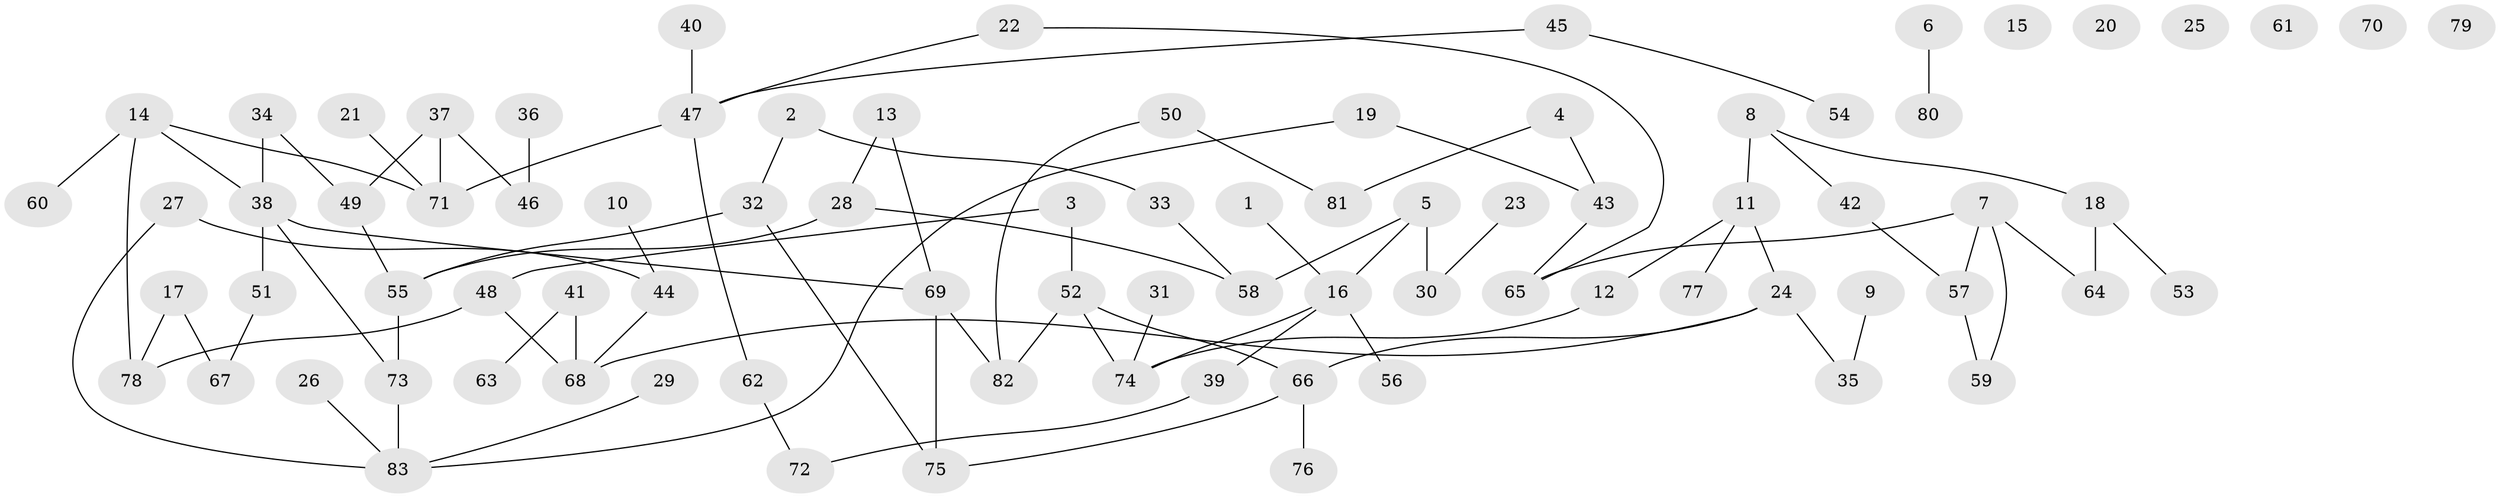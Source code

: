 // coarse degree distribution, {3: 0.16326530612244897, 5: 0.10204081632653061, 7: 0.02040816326530612, 4: 0.10204081632653061, 0: 0.14285714285714285, 1: 0.2857142857142857, 6: 0.04081632653061224, 2: 0.14285714285714285}
// Generated by graph-tools (version 1.1) at 2025/16/03/04/25 18:16:41]
// undirected, 83 vertices, 93 edges
graph export_dot {
graph [start="1"]
  node [color=gray90,style=filled];
  1;
  2;
  3;
  4;
  5;
  6;
  7;
  8;
  9;
  10;
  11;
  12;
  13;
  14;
  15;
  16;
  17;
  18;
  19;
  20;
  21;
  22;
  23;
  24;
  25;
  26;
  27;
  28;
  29;
  30;
  31;
  32;
  33;
  34;
  35;
  36;
  37;
  38;
  39;
  40;
  41;
  42;
  43;
  44;
  45;
  46;
  47;
  48;
  49;
  50;
  51;
  52;
  53;
  54;
  55;
  56;
  57;
  58;
  59;
  60;
  61;
  62;
  63;
  64;
  65;
  66;
  67;
  68;
  69;
  70;
  71;
  72;
  73;
  74;
  75;
  76;
  77;
  78;
  79;
  80;
  81;
  82;
  83;
  1 -- 16;
  2 -- 32;
  2 -- 33;
  3 -- 48;
  3 -- 52;
  4 -- 43;
  4 -- 81;
  5 -- 16;
  5 -- 30;
  5 -- 58;
  6 -- 80;
  7 -- 57;
  7 -- 59;
  7 -- 64;
  7 -- 65;
  8 -- 11;
  8 -- 18;
  8 -- 42;
  9 -- 35;
  10 -- 44;
  11 -- 12;
  11 -- 24;
  11 -- 77;
  12 -- 74;
  13 -- 28;
  13 -- 69;
  14 -- 38;
  14 -- 60;
  14 -- 71;
  14 -- 78;
  16 -- 39;
  16 -- 56;
  16 -- 74;
  17 -- 67;
  17 -- 78;
  18 -- 53;
  18 -- 64;
  19 -- 43;
  19 -- 83;
  21 -- 71;
  22 -- 47;
  22 -- 65;
  23 -- 30;
  24 -- 35;
  24 -- 66;
  24 -- 68;
  26 -- 83;
  27 -- 44;
  27 -- 83;
  28 -- 55;
  28 -- 58;
  29 -- 83;
  31 -- 74;
  32 -- 55;
  32 -- 75;
  33 -- 58;
  34 -- 38;
  34 -- 49;
  36 -- 46;
  37 -- 46;
  37 -- 49;
  37 -- 71;
  38 -- 51;
  38 -- 69;
  38 -- 73;
  39 -- 72;
  40 -- 47;
  41 -- 63;
  41 -- 68;
  42 -- 57;
  43 -- 65;
  44 -- 68;
  45 -- 47;
  45 -- 54;
  47 -- 62;
  47 -- 71;
  48 -- 68;
  48 -- 78;
  49 -- 55;
  50 -- 81;
  50 -- 82;
  51 -- 67;
  52 -- 66;
  52 -- 74;
  52 -- 82;
  55 -- 73;
  57 -- 59;
  62 -- 72;
  66 -- 75;
  66 -- 76;
  69 -- 75;
  69 -- 82;
  73 -- 83;
}
